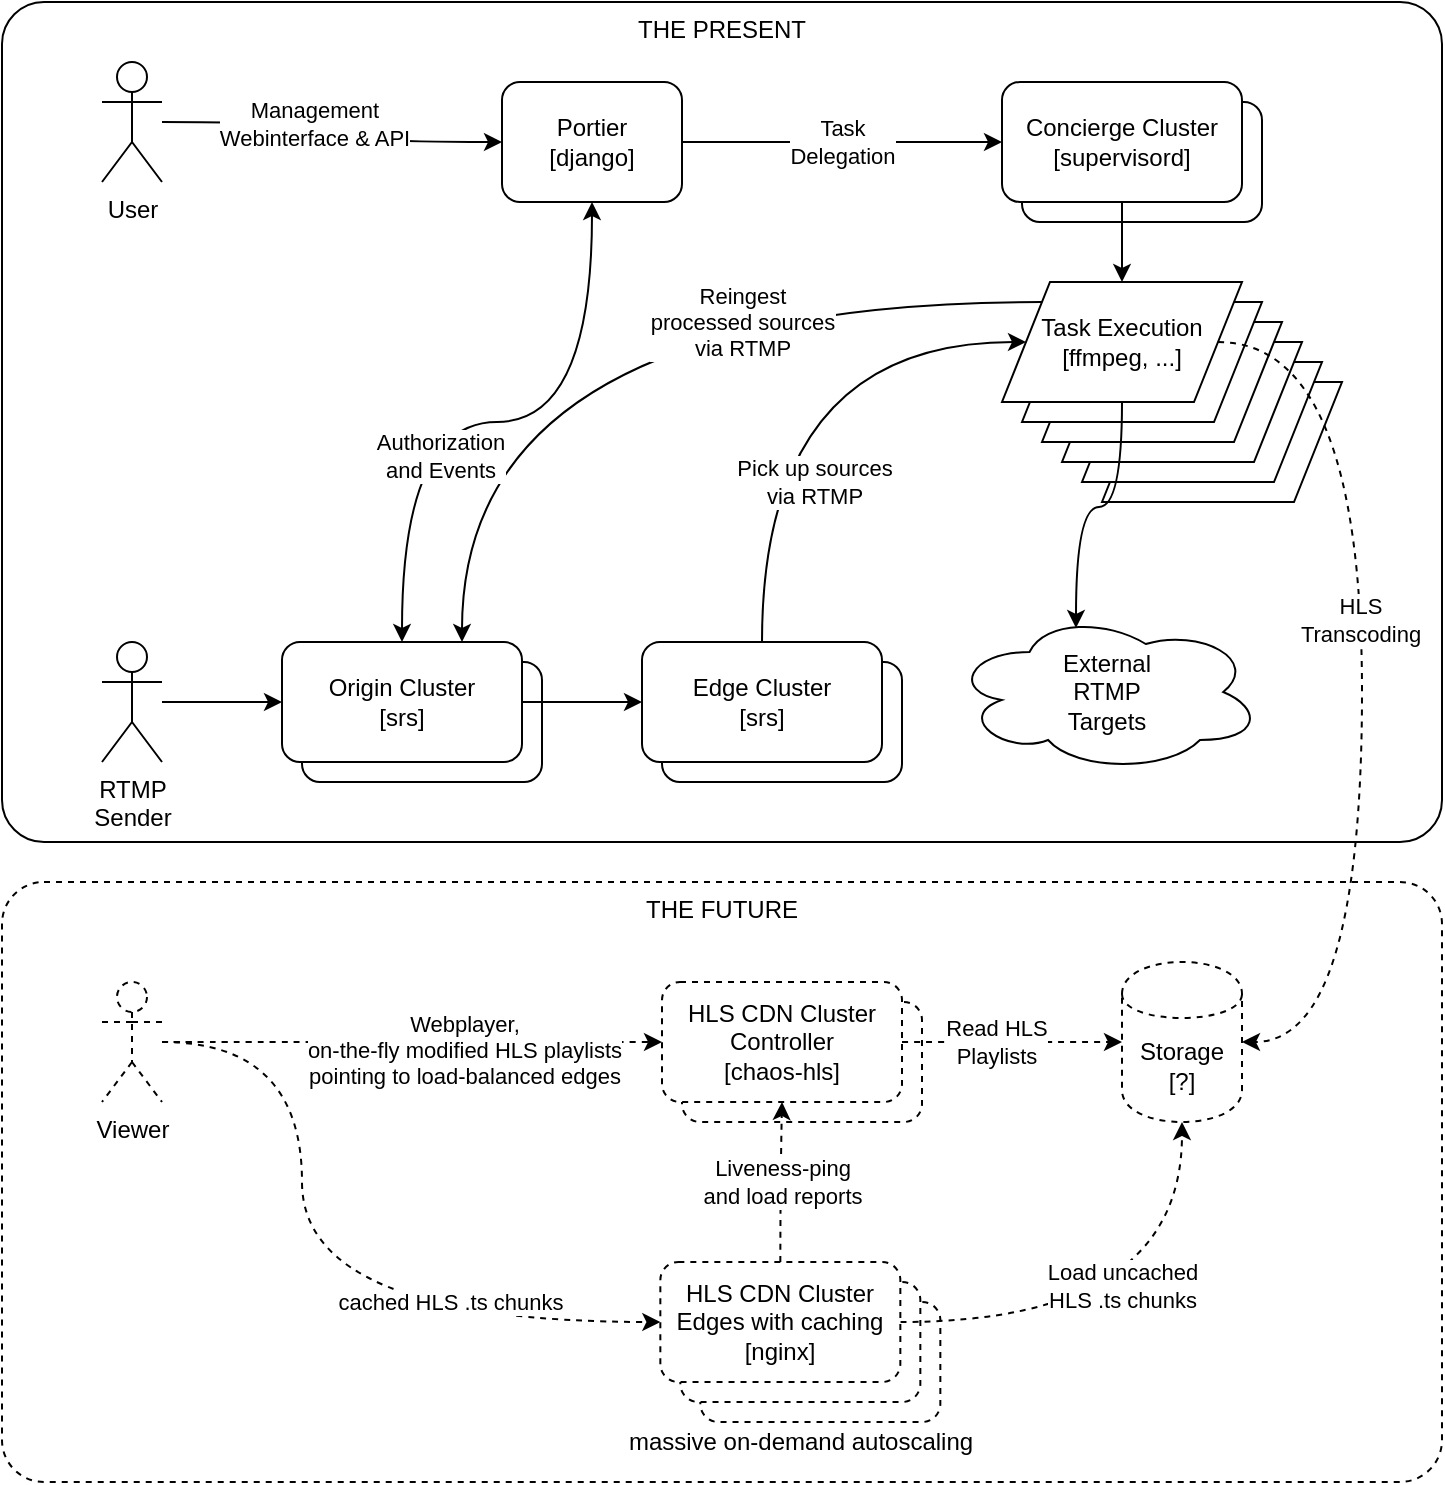 <mxfile version="13.3.9" type="device"><diagram id="Za1rtre5eCakx2KHl7p_" name="Page-1"><mxGraphModel dx="1006" dy="859" grid="1" gridSize="10" guides="1" tooltips="1" connect="1" arrows="1" fold="1" page="1" pageScale="1" pageWidth="1654" pageHeight="1169" math="0" shadow="0"><root><mxCell id="0"/><mxCell id="1" parent="0"/><mxCell id="ThP4dROvTPbeS8W1jojT-73" value="THE FUTURE" style="rounded=1;whiteSpace=wrap;html=1;dashed=1;fillColor=none;verticalAlign=top;arcSize=7;" vertex="1" parent="1"><mxGeometry x="280" y="640" width="720" height="300" as="geometry"/></mxCell><mxCell id="ThP4dROvTPbeS8W1jojT-76" value="" style="rounded=1;whiteSpace=wrap;html=1;dashed=1;" vertex="1" parent="1"><mxGeometry x="620" y="700" width="120" height="60" as="geometry"/></mxCell><mxCell id="ThP4dROvTPbeS8W1jojT-74" value="THE PRESENT" style="rounded=1;whiteSpace=wrap;html=1;fillColor=none;arcSize=5;verticalAlign=top;" vertex="1" parent="1"><mxGeometry x="280" y="200" width="720" height="420" as="geometry"/></mxCell><mxCell id="ThP4dROvTPbeS8W1jojT-65" value="" style="rounded=1;whiteSpace=wrap;html=1;dashed=1;" vertex="1" parent="1"><mxGeometry x="629.17" y="850" width="120" height="60" as="geometry"/></mxCell><mxCell id="ThP4dROvTPbeS8W1jojT-64" value="" style="rounded=1;whiteSpace=wrap;html=1;dashed=1;" vertex="1" parent="1"><mxGeometry x="619.17" y="840" width="120" height="60" as="geometry"/></mxCell><mxCell id="ThP4dROvTPbeS8W1jojT-38" value="" style="shape=parallelogram;perimeter=parallelogramPerimeter;whiteSpace=wrap;html=1;" vertex="1" parent="1"><mxGeometry x="830" y="390" width="120" height="60" as="geometry"/></mxCell><mxCell id="ThP4dROvTPbeS8W1jojT-37" value="" style="shape=parallelogram;perimeter=parallelogramPerimeter;whiteSpace=wrap;html=1;" vertex="1" parent="1"><mxGeometry x="820" y="380" width="120" height="60" as="geometry"/></mxCell><mxCell id="ThP4dROvTPbeS8W1jojT-36" value="" style="shape=parallelogram;perimeter=parallelogramPerimeter;whiteSpace=wrap;html=1;" vertex="1" parent="1"><mxGeometry x="810" y="370" width="120" height="60" as="geometry"/></mxCell><mxCell id="ThP4dROvTPbeS8W1jojT-35" value="" style="shape=parallelogram;perimeter=parallelogramPerimeter;whiteSpace=wrap;html=1;" vertex="1" parent="1"><mxGeometry x="800" y="360" width="120" height="60" as="geometry"/></mxCell><mxCell id="ThP4dROvTPbeS8W1jojT-34" value="" style="shape=parallelogram;perimeter=parallelogramPerimeter;whiteSpace=wrap;html=1;" vertex="1" parent="1"><mxGeometry x="790" y="350" width="120" height="60" as="geometry"/></mxCell><mxCell id="ThP4dROvTPbeS8W1jojT-42" style="edgeStyle=orthogonalEdgeStyle;curved=1;rounded=0;orthogonalLoop=1;jettySize=auto;html=1;exitX=0;exitY=0;exitDx=0;exitDy=0;entryX=0.75;entryY=0;entryDx=0;entryDy=0;startArrow=none;startFill=0;" edge="1" parent="1" source="ThP4dROvTPbeS8W1jojT-31" target="ThP4dROvTPbeS8W1jojT-3"><mxGeometry relative="1" as="geometry"/></mxCell><mxCell id="ThP4dROvTPbeS8W1jojT-45" value="Reingest&lt;br&gt;processed sources&lt;br&gt;via RTMP" style="edgeLabel;html=1;align=center;verticalAlign=middle;resizable=0;points=[];" vertex="1" connectable="0" parent="ThP4dROvTPbeS8W1jojT-42"><mxGeometry x="-0.172" y="13" relative="1" as="geometry"><mxPoint x="40" y="-3" as="offset"/></mxGeometry></mxCell><mxCell id="ThP4dROvTPbeS8W1jojT-51" style="edgeStyle=orthogonalEdgeStyle;curved=1;rounded=0;orthogonalLoop=1;jettySize=auto;html=1;exitX=0.5;exitY=1;exitDx=0;exitDy=0;entryX=0.4;entryY=0.1;entryDx=0;entryDy=0;entryPerimeter=0;startArrow=none;startFill=0;" edge="1" parent="1" source="ThP4dROvTPbeS8W1jojT-31" target="ThP4dROvTPbeS8W1jojT-46"><mxGeometry relative="1" as="geometry"/></mxCell><mxCell id="ThP4dROvTPbeS8W1jojT-54" style="edgeStyle=orthogonalEdgeStyle;curved=1;rounded=0;orthogonalLoop=1;jettySize=auto;html=1;exitX=1;exitY=0.5;exitDx=0;exitDy=0;entryX=1;entryY=0.5;entryDx=0;entryDy=0;startArrow=none;startFill=0;dashed=1;" edge="1" parent="1" source="ThP4dROvTPbeS8W1jojT-31" target="ThP4dROvTPbeS8W1jojT-52"><mxGeometry relative="1" as="geometry"><Array as="points"><mxPoint x="960" y="370"/><mxPoint x="960" y="720"/></Array></mxGeometry></mxCell><mxCell id="ThP4dROvTPbeS8W1jojT-55" value="HLS&lt;br&gt;Transcoding" style="edgeLabel;html=1;align=center;verticalAlign=middle;resizable=0;points=[];" vertex="1" connectable="0" parent="ThP4dROvTPbeS8W1jojT-54"><mxGeometry x="-0.125" y="-1" relative="1" as="geometry"><mxPoint as="offset"/></mxGeometry></mxCell><mxCell id="ThP4dROvTPbeS8W1jojT-31" value="Task Execution&lt;br&gt;[ffmpeg, ...]" style="shape=parallelogram;perimeter=parallelogramPerimeter;whiteSpace=wrap;html=1;" vertex="1" parent="1"><mxGeometry x="780" y="340" width="120" height="60" as="geometry"/></mxCell><mxCell id="ThP4dROvTPbeS8W1jojT-2" value="" style="rounded=1;whiteSpace=wrap;html=1;" vertex="1" parent="1"><mxGeometry x="430" y="530" width="120" height="60" as="geometry"/></mxCell><mxCell id="ThP4dROvTPbeS8W1jojT-10" style="edgeStyle=orthogonalEdgeStyle;rounded=0;orthogonalLoop=1;jettySize=auto;html=1;exitX=1;exitY=0.5;exitDx=0;exitDy=0;entryX=0;entryY=0.5;entryDx=0;entryDy=0;" edge="1" parent="1" source="ThP4dROvTPbeS8W1jojT-3" target="ThP4dROvTPbeS8W1jojT-5"><mxGeometry relative="1" as="geometry"/></mxCell><mxCell id="ThP4dROvTPbeS8W1jojT-12" style="edgeStyle=orthogonalEdgeStyle;rounded=0;orthogonalLoop=1;jettySize=auto;html=1;exitX=0.5;exitY=0;exitDx=0;exitDy=0;curved=1;entryX=0.5;entryY=1;entryDx=0;entryDy=0;startArrow=classic;startFill=1;" edge="1" parent="1" source="ThP4dROvTPbeS8W1jojT-3" target="ThP4dROvTPbeS8W1jojT-11"><mxGeometry relative="1" as="geometry"><mxPoint x="570" y="330" as="targetPoint"/></mxGeometry></mxCell><mxCell id="ThP4dROvTPbeS8W1jojT-17" value="Authorization&lt;br&gt;and Events" style="edgeLabel;html=1;align=center;verticalAlign=middle;resizable=0;points=[];" vertex="1" connectable="0" parent="ThP4dROvTPbeS8W1jojT-12"><mxGeometry x="-0.406" y="-19" relative="1" as="geometry"><mxPoint as="offset"/></mxGeometry></mxCell><mxCell id="ThP4dROvTPbeS8W1jojT-3" value="Origin Cluster&lt;br&gt;[srs]" style="rounded=1;whiteSpace=wrap;html=1;" vertex="1" parent="1"><mxGeometry x="420" y="520" width="120" height="60" as="geometry"/></mxCell><mxCell id="ThP4dROvTPbeS8W1jojT-4" value="" style="rounded=1;whiteSpace=wrap;html=1;" vertex="1" parent="1"><mxGeometry x="610" y="530" width="120" height="60" as="geometry"/></mxCell><mxCell id="ThP4dROvTPbeS8W1jojT-43" style="edgeStyle=orthogonalEdgeStyle;curved=1;rounded=0;orthogonalLoop=1;jettySize=auto;html=1;exitX=0.5;exitY=0;exitDx=0;exitDy=0;entryX=0;entryY=0.5;entryDx=0;entryDy=0;startArrow=none;startFill=0;" edge="1" parent="1" source="ThP4dROvTPbeS8W1jojT-5" target="ThP4dROvTPbeS8W1jojT-31"><mxGeometry relative="1" as="geometry"><Array as="points"><mxPoint x="660" y="370"/></Array></mxGeometry></mxCell><mxCell id="ThP4dROvTPbeS8W1jojT-44" value="Pick up sources&lt;br&gt;via RTMP" style="edgeLabel;html=1;align=center;verticalAlign=middle;resizable=0;points=[];" vertex="1" connectable="0" parent="ThP4dROvTPbeS8W1jojT-43"><mxGeometry x="-0.434" y="-26" relative="1" as="geometry"><mxPoint as="offset"/></mxGeometry></mxCell><mxCell id="ThP4dROvTPbeS8W1jojT-5" value="Edge Cluster&lt;br&gt;[srs]" style="rounded=1;whiteSpace=wrap;html=1;" vertex="1" parent="1"><mxGeometry x="600" y="520" width="120" height="60" as="geometry"/></mxCell><mxCell id="ThP4dROvTPbeS8W1jojT-9" style="edgeStyle=orthogonalEdgeStyle;rounded=0;orthogonalLoop=1;jettySize=auto;html=1;entryX=0;entryY=0.5;entryDx=0;entryDy=0;" edge="1" parent="1" source="ThP4dROvTPbeS8W1jojT-8" target="ThP4dROvTPbeS8W1jojT-3"><mxGeometry relative="1" as="geometry"/></mxCell><mxCell id="ThP4dROvTPbeS8W1jojT-8" value="RTMP&lt;br&gt;Sender" style="shape=umlActor;verticalLabelPosition=bottom;verticalAlign=top;html=1;outlineConnect=0;" vertex="1" parent="1"><mxGeometry x="330" y="520" width="30" height="60" as="geometry"/></mxCell><mxCell id="ThP4dROvTPbeS8W1jojT-28" style="edgeStyle=orthogonalEdgeStyle;curved=1;rounded=0;orthogonalLoop=1;jettySize=auto;html=1;entryX=0;entryY=0.5;entryDx=0;entryDy=0;" edge="1" parent="1" source="ThP4dROvTPbeS8W1jojT-11" target="ThP4dROvTPbeS8W1jojT-25"><mxGeometry relative="1" as="geometry"/></mxCell><mxCell id="ThP4dROvTPbeS8W1jojT-29" value="Task&lt;br&gt;Delegation" style="edgeLabel;html=1;align=center;verticalAlign=middle;resizable=0;points=[];" vertex="1" connectable="0" parent="ThP4dROvTPbeS8W1jojT-28"><mxGeometry x="-0.235" y="-1" relative="1" as="geometry"><mxPoint x="19.17" y="-1" as="offset"/></mxGeometry></mxCell><mxCell id="ThP4dROvTPbeS8W1jojT-11" value="Portier&lt;br&gt;[django]" style="rounded=1;whiteSpace=wrap;html=1;fontFamily=Helvetica;fontSize=12;fontColor=#000000;align=center;strokeColor=#000000;fillColor=#ffffff;" vertex="1" parent="1"><mxGeometry x="530" y="240" width="90" height="60" as="geometry"/></mxCell><mxCell id="ThP4dROvTPbeS8W1jojT-20" style="edgeStyle=orthogonalEdgeStyle;curved=1;rounded=0;orthogonalLoop=1;jettySize=auto;html=1;entryX=0;entryY=0.5;entryDx=0;entryDy=0;" edge="1" parent="1" source="ThP4dROvTPbeS8W1jojT-18" target="ThP4dROvTPbeS8W1jojT-11"><mxGeometry relative="1" as="geometry"><mxPoint x="520" y="273" as="targetPoint"/></mxGeometry></mxCell><mxCell id="ThP4dROvTPbeS8W1jojT-21" value="Management&lt;br&gt;Webinterface &amp;amp; API" style="edgeLabel;html=1;align=center;verticalAlign=middle;resizable=0;points=[];" vertex="1" connectable="0" parent="ThP4dROvTPbeS8W1jojT-20"><mxGeometry x="-0.272" y="-1" relative="1" as="geometry"><mxPoint x="10.57" as="offset"/></mxGeometry></mxCell><mxCell id="ThP4dROvTPbeS8W1jojT-18" value="User" style="shape=umlActor;verticalLabelPosition=bottom;verticalAlign=top;html=1;outlineConnect=0;" vertex="1" parent="1"><mxGeometry x="330" y="230" width="30" height="60" as="geometry"/></mxCell><mxCell id="ThP4dROvTPbeS8W1jojT-24" value="" style="rounded=1;whiteSpace=wrap;html=1;" vertex="1" parent="1"><mxGeometry x="790" y="250" width="120" height="60" as="geometry"/></mxCell><mxCell id="ThP4dROvTPbeS8W1jojT-39" style="edgeStyle=orthogonalEdgeStyle;curved=1;rounded=0;orthogonalLoop=1;jettySize=auto;html=1;exitX=0.5;exitY=1;exitDx=0;exitDy=0;entryX=0.5;entryY=0;entryDx=0;entryDy=0;startArrow=none;startFill=0;" edge="1" parent="1" source="ThP4dROvTPbeS8W1jojT-25" target="ThP4dROvTPbeS8W1jojT-31"><mxGeometry relative="1" as="geometry"/></mxCell><mxCell id="ThP4dROvTPbeS8W1jojT-25" value="Concierge Cluster&lt;br&gt;[supervisord]" style="rounded=1;whiteSpace=wrap;html=1;" vertex="1" parent="1"><mxGeometry x="780" y="240" width="120" height="60" as="geometry"/></mxCell><mxCell id="ThP4dROvTPbeS8W1jojT-46" value="External&lt;br&gt;RTMP&lt;br&gt;Targets" style="ellipse;shape=cloud;whiteSpace=wrap;html=1;" vertex="1" parent="1"><mxGeometry x="755" y="505" width="155" height="80" as="geometry"/></mxCell><mxCell id="ThP4dROvTPbeS8W1jojT-52" value="Storage&lt;br&gt;[?]" style="shape=cylinder;whiteSpace=wrap;html=1;boundedLbl=1;backgroundOutline=1;dashed=1;" vertex="1" parent="1"><mxGeometry x="840" y="680" width="60" height="80" as="geometry"/></mxCell><mxCell id="ThP4dROvTPbeS8W1jojT-58" style="edgeStyle=orthogonalEdgeStyle;curved=1;rounded=0;orthogonalLoop=1;jettySize=auto;html=1;entryX=0;entryY=0.5;entryDx=0;entryDy=0;dashed=1;startArrow=none;startFill=0;" edge="1" parent="1" source="ThP4dROvTPbeS8W1jojT-57" target="ThP4dROvTPbeS8W1jojT-52"><mxGeometry relative="1" as="geometry"><Array as="points"><mxPoint x="790" y="720"/><mxPoint x="790" y="720"/></Array></mxGeometry></mxCell><mxCell id="ThP4dROvTPbeS8W1jojT-59" value="Read HLS&lt;br&gt;Playlists" style="edgeLabel;html=1;align=center;verticalAlign=middle;resizable=0;points=[];" vertex="1" connectable="0" parent="ThP4dROvTPbeS8W1jojT-58"><mxGeometry x="-0.326" relative="1" as="geometry"><mxPoint x="10" as="offset"/></mxGeometry></mxCell><mxCell id="ThP4dROvTPbeS8W1jojT-57" value="HLS CDN Cluster Controller&lt;br&gt;[chaos-hls]" style="rounded=1;whiteSpace=wrap;html=1;dashed=1;" vertex="1" parent="1"><mxGeometry x="610" y="690" width="120" height="60" as="geometry"/></mxCell><mxCell id="ThP4dROvTPbeS8W1jojT-61" style="edgeStyle=orthogonalEdgeStyle;curved=1;rounded=0;orthogonalLoop=1;jettySize=auto;html=1;entryX=0;entryY=0.5;entryDx=0;entryDy=0;dashed=1;startArrow=none;startFill=0;" edge="1" parent="1" source="ThP4dROvTPbeS8W1jojT-60" target="ThP4dROvTPbeS8W1jojT-57"><mxGeometry relative="1" as="geometry"/></mxCell><mxCell id="ThP4dROvTPbeS8W1jojT-62" value="Webplayer,&lt;br&gt;on-the-fly modified HLS playlists&lt;br&gt;pointing to load-balanced edges" style="edgeLabel;html=1;align=center;verticalAlign=middle;resizable=0;points=[];" vertex="1" connectable="0" parent="ThP4dROvTPbeS8W1jojT-61"><mxGeometry x="-0.097" y="-4" relative="1" as="geometry"><mxPoint x="37.5" as="offset"/></mxGeometry></mxCell><mxCell id="ThP4dROvTPbeS8W1jojT-68" style="edgeStyle=orthogonalEdgeStyle;curved=1;rounded=0;orthogonalLoop=1;jettySize=auto;html=1;entryX=0;entryY=0.5;entryDx=0;entryDy=0;dashed=1;startArrow=none;startFill=0;" edge="1" parent="1" source="ThP4dROvTPbeS8W1jojT-60" target="ThP4dROvTPbeS8W1jojT-63"><mxGeometry relative="1" as="geometry"><Array as="points"><mxPoint x="430" y="720"/><mxPoint x="430" y="860"/></Array></mxGeometry></mxCell><mxCell id="ThP4dROvTPbeS8W1jojT-69" value="cached HLS .ts chunks" style="edgeLabel;html=1;align=center;verticalAlign=middle;resizable=0;points=[];" vertex="1" connectable="0" parent="ThP4dROvTPbeS8W1jojT-68"><mxGeometry x="0.4" y="8" relative="1" as="geometry"><mxPoint x="10.83" y="-2" as="offset"/></mxGeometry></mxCell><mxCell id="ThP4dROvTPbeS8W1jojT-60" value="Viewer" style="shape=umlActor;verticalLabelPosition=bottom;verticalAlign=top;html=1;outlineConnect=0;dashed=1;" vertex="1" parent="1"><mxGeometry x="330" y="690" width="30" height="60" as="geometry"/></mxCell><mxCell id="ThP4dROvTPbeS8W1jojT-66" style="edgeStyle=orthogonalEdgeStyle;curved=1;rounded=0;orthogonalLoop=1;jettySize=auto;html=1;exitX=1;exitY=0.5;exitDx=0;exitDy=0;entryX=0.5;entryY=1;entryDx=0;entryDy=0;dashed=1;startArrow=none;startFill=0;" edge="1" parent="1" source="ThP4dROvTPbeS8W1jojT-63" target="ThP4dROvTPbeS8W1jojT-52"><mxGeometry relative="1" as="geometry"/></mxCell><mxCell id="ThP4dROvTPbeS8W1jojT-67" value="Load uncached&lt;br&gt;HLS .ts chunks" style="edgeLabel;html=1;align=center;verticalAlign=middle;resizable=0;points=[];" vertex="1" connectable="0" parent="ThP4dROvTPbeS8W1jojT-66"><mxGeometry x="-0.077" y="18" relative="1" as="geometry"><mxPoint as="offset"/></mxGeometry></mxCell><mxCell id="ThP4dROvTPbeS8W1jojT-70" value="Liveness-ping&lt;br&gt;and load reports" style="edgeStyle=orthogonalEdgeStyle;curved=1;rounded=0;orthogonalLoop=1;jettySize=auto;html=1;exitX=0.5;exitY=0;exitDx=0;exitDy=0;entryX=0.5;entryY=1;entryDx=0;entryDy=0;dashed=1;startArrow=none;startFill=0;" edge="1" parent="1" source="ThP4dROvTPbeS8W1jojT-63" target="ThP4dROvTPbeS8W1jojT-57"><mxGeometry relative="1" as="geometry"/></mxCell><mxCell id="ThP4dROvTPbeS8W1jojT-63" value="HLS CDN Cluster&lt;br&gt;Edges with caching&lt;br&gt;[nginx]" style="rounded=1;whiteSpace=wrap;html=1;dashed=1;" vertex="1" parent="1"><mxGeometry x="609.17" y="830" width="120" height="60" as="geometry"/></mxCell><mxCell id="ThP4dROvTPbeS8W1jojT-75" value="massive on-demand autoscaling" style="text;html=1;align=center;verticalAlign=middle;resizable=0;points=[];autosize=1;" vertex="1" parent="1"><mxGeometry x="584.17" y="910" width="190" height="20" as="geometry"/></mxCell></root></mxGraphModel></diagram></mxfile>
